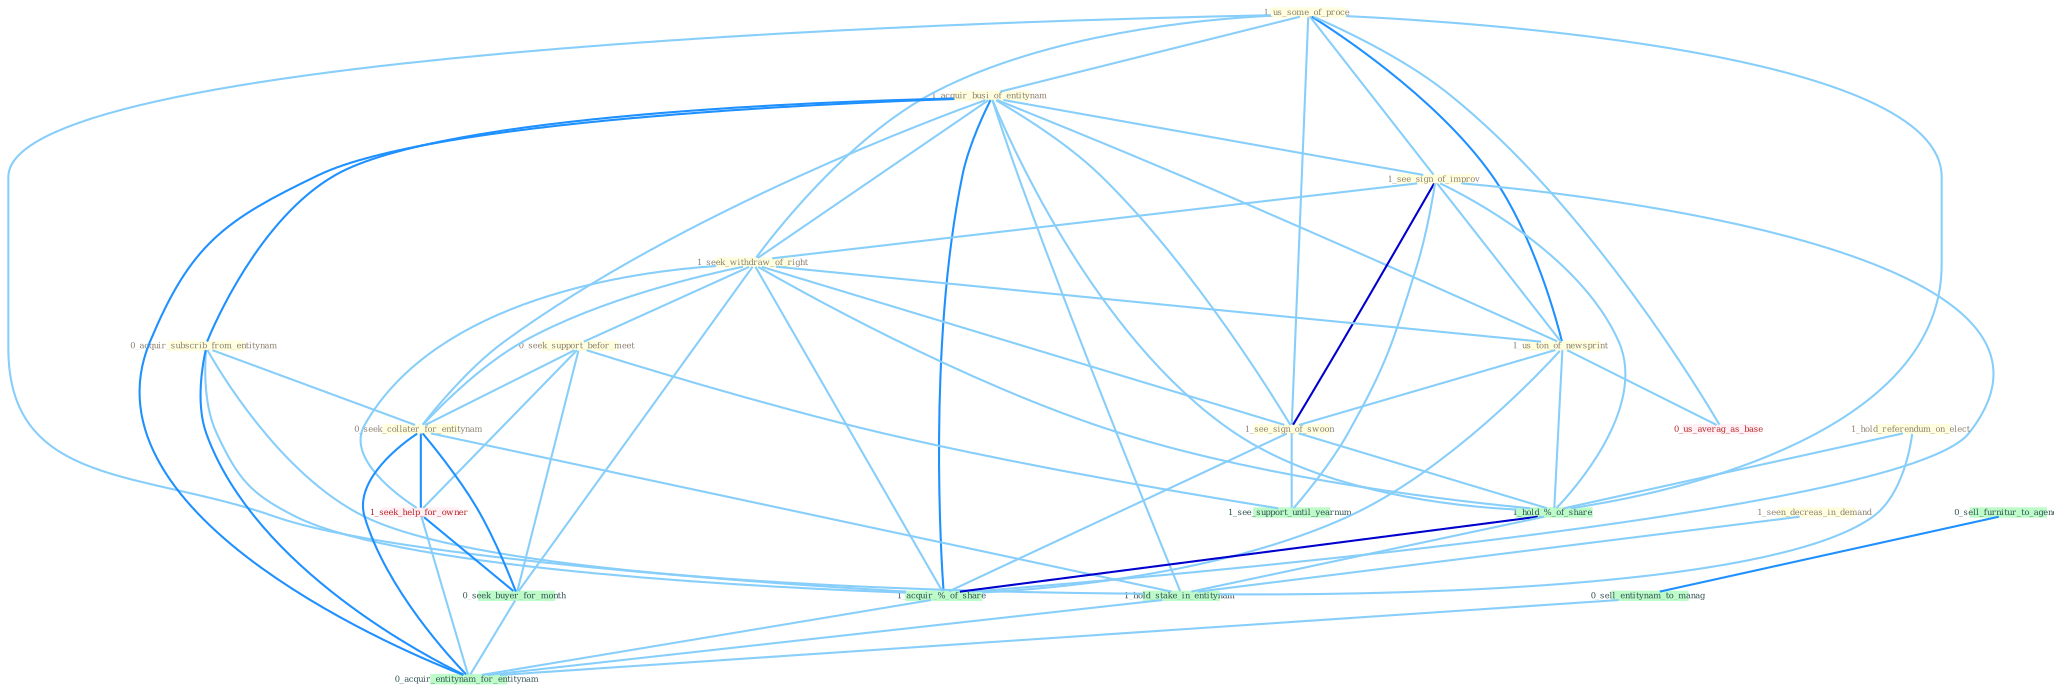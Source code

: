 Graph G{ 
    node
    [shape=polygon,style=filled,width=.5,height=.06,color="#BDFCC9",fixedsize=true,fontsize=4,
    fontcolor="#2f4f4f"];
    {node
    [color="#ffffe0", fontcolor="#8b7d6b"] "1_us_some_of_proce " "1_acquir_busi_of_entitynam " "1_see_sign_of_improv " "1_seek_withdraw_of_right " "0_acquir_subscrib_from_entitynam " "0_seek_support_befor_meet " "1_us_ton_of_newsprint " "0_seek_collater_for_entitynam " "1_see_sign_of_swoon " "1_hold_referendum_on_elect " "1_seen_decreas_in_demand "}
{node [color="#fff0f5", fontcolor="#b22222"] "1_seek_help_for_owner " "0_us_averag_as_base "}
edge [color="#B0E2FF"];

	"1_us_some_of_proce " -- "1_acquir_busi_of_entitynam " [w="1", color="#87cefa" ];
	"1_us_some_of_proce " -- "1_see_sign_of_improv " [w="1", color="#87cefa" ];
	"1_us_some_of_proce " -- "1_seek_withdraw_of_right " [w="1", color="#87cefa" ];
	"1_us_some_of_proce " -- "1_us_ton_of_newsprint " [w="2", color="#1e90ff" , len=0.8];
	"1_us_some_of_proce " -- "1_see_sign_of_swoon " [w="1", color="#87cefa" ];
	"1_us_some_of_proce " -- "1_hold_%_of_share " [w="1", color="#87cefa" ];
	"1_us_some_of_proce " -- "1_acquir_%_of_share " [w="1", color="#87cefa" ];
	"1_us_some_of_proce " -- "0_us_averag_as_base " [w="1", color="#87cefa" ];
	"1_acquir_busi_of_entitynam " -- "1_see_sign_of_improv " [w="1", color="#87cefa" ];
	"1_acquir_busi_of_entitynam " -- "1_seek_withdraw_of_right " [w="1", color="#87cefa" ];
	"1_acquir_busi_of_entitynam " -- "0_acquir_subscrib_from_entitynam " [w="2", color="#1e90ff" , len=0.8];
	"1_acquir_busi_of_entitynam " -- "1_us_ton_of_newsprint " [w="1", color="#87cefa" ];
	"1_acquir_busi_of_entitynam " -- "0_seek_collater_for_entitynam " [w="1", color="#87cefa" ];
	"1_acquir_busi_of_entitynam " -- "1_see_sign_of_swoon " [w="1", color="#87cefa" ];
	"1_acquir_busi_of_entitynam " -- "1_hold_%_of_share " [w="1", color="#87cefa" ];
	"1_acquir_busi_of_entitynam " -- "1_hold_stake_in_entitynam " [w="1", color="#87cefa" ];
	"1_acquir_busi_of_entitynam " -- "1_acquir_%_of_share " [w="2", color="#1e90ff" , len=0.8];
	"1_acquir_busi_of_entitynam " -- "0_acquir_entitynam_for_entitynam " [w="2", color="#1e90ff" , len=0.8];
	"1_see_sign_of_improv " -- "1_seek_withdraw_of_right " [w="1", color="#87cefa" ];
	"1_see_sign_of_improv " -- "1_us_ton_of_newsprint " [w="1", color="#87cefa" ];
	"1_see_sign_of_improv " -- "1_see_sign_of_swoon " [w="3", color="#0000cd" , len=0.6];
	"1_see_sign_of_improv " -- "1_hold_%_of_share " [w="1", color="#87cefa" ];
	"1_see_sign_of_improv " -- "1_acquir_%_of_share " [w="1", color="#87cefa" ];
	"1_see_sign_of_improv " -- "1_see_support_until_yearnum " [w="1", color="#87cefa" ];
	"1_seek_withdraw_of_right " -- "0_seek_support_befor_meet " [w="1", color="#87cefa" ];
	"1_seek_withdraw_of_right " -- "1_us_ton_of_newsprint " [w="1", color="#87cefa" ];
	"1_seek_withdraw_of_right " -- "0_seek_collater_for_entitynam " [w="1", color="#87cefa" ];
	"1_seek_withdraw_of_right " -- "1_see_sign_of_swoon " [w="1", color="#87cefa" ];
	"1_seek_withdraw_of_right " -- "1_hold_%_of_share " [w="1", color="#87cefa" ];
	"1_seek_withdraw_of_right " -- "1_seek_help_for_owner " [w="1", color="#87cefa" ];
	"1_seek_withdraw_of_right " -- "0_seek_buyer_for_month " [w="1", color="#87cefa" ];
	"1_seek_withdraw_of_right " -- "1_acquir_%_of_share " [w="1", color="#87cefa" ];
	"0_acquir_subscrib_from_entitynam " -- "0_seek_collater_for_entitynam " [w="1", color="#87cefa" ];
	"0_acquir_subscrib_from_entitynam " -- "1_hold_stake_in_entitynam " [w="1", color="#87cefa" ];
	"0_acquir_subscrib_from_entitynam " -- "1_acquir_%_of_share " [w="1", color="#87cefa" ];
	"0_acquir_subscrib_from_entitynam " -- "0_acquir_entitynam_for_entitynam " [w="2", color="#1e90ff" , len=0.8];
	"0_seek_support_befor_meet " -- "0_seek_collater_for_entitynam " [w="1", color="#87cefa" ];
	"0_seek_support_befor_meet " -- "1_seek_help_for_owner " [w="1", color="#87cefa" ];
	"0_seek_support_befor_meet " -- "0_seek_buyer_for_month " [w="1", color="#87cefa" ];
	"0_seek_support_befor_meet " -- "1_see_support_until_yearnum " [w="1", color="#87cefa" ];
	"1_us_ton_of_newsprint " -- "1_see_sign_of_swoon " [w="1", color="#87cefa" ];
	"1_us_ton_of_newsprint " -- "1_hold_%_of_share " [w="1", color="#87cefa" ];
	"1_us_ton_of_newsprint " -- "1_acquir_%_of_share " [w="1", color="#87cefa" ];
	"1_us_ton_of_newsprint " -- "0_us_averag_as_base " [w="1", color="#87cefa" ];
	"0_seek_collater_for_entitynam " -- "1_hold_stake_in_entitynam " [w="1", color="#87cefa" ];
	"0_seek_collater_for_entitynam " -- "1_seek_help_for_owner " [w="2", color="#1e90ff" , len=0.8];
	"0_seek_collater_for_entitynam " -- "0_seek_buyer_for_month " [w="2", color="#1e90ff" , len=0.8];
	"0_seek_collater_for_entitynam " -- "0_acquir_entitynam_for_entitynam " [w="2", color="#1e90ff" , len=0.8];
	"1_see_sign_of_swoon " -- "1_hold_%_of_share " [w="1", color="#87cefa" ];
	"1_see_sign_of_swoon " -- "1_acquir_%_of_share " [w="1", color="#87cefa" ];
	"1_see_sign_of_swoon " -- "1_see_support_until_yearnum " [w="1", color="#87cefa" ];
	"1_hold_referendum_on_elect " -- "1_hold_%_of_share " [w="1", color="#87cefa" ];
	"1_hold_referendum_on_elect " -- "1_hold_stake_in_entitynam " [w="1", color="#87cefa" ];
	"1_seen_decreas_in_demand " -- "1_hold_stake_in_entitynam " [w="1", color="#87cefa" ];
	"1_hold_%_of_share " -- "1_hold_stake_in_entitynam " [w="1", color="#87cefa" ];
	"1_hold_%_of_share " -- "1_acquir_%_of_share " [w="3", color="#0000cd" , len=0.6];
	"1_hold_stake_in_entitynam " -- "0_acquir_entitynam_for_entitynam " [w="1", color="#87cefa" ];
	"1_seek_help_for_owner " -- "0_seek_buyer_for_month " [w="2", color="#1e90ff" , len=0.8];
	"1_seek_help_for_owner " -- "0_acquir_entitynam_for_entitynam " [w="1", color="#87cefa" ];
	"0_seek_buyer_for_month " -- "0_acquir_entitynam_for_entitynam " [w="1", color="#87cefa" ];
	"1_acquir_%_of_share " -- "0_acquir_entitynam_for_entitynam " [w="1", color="#87cefa" ];
	"0_sell_furnitur_to_agenc " -- "0_sell_entitynam_to_manag " [w="2", color="#1e90ff" , len=0.8];
	"0_sell_entitynam_to_manag " -- "0_acquir_entitynam_for_entitynam " [w="1", color="#87cefa" ];
}